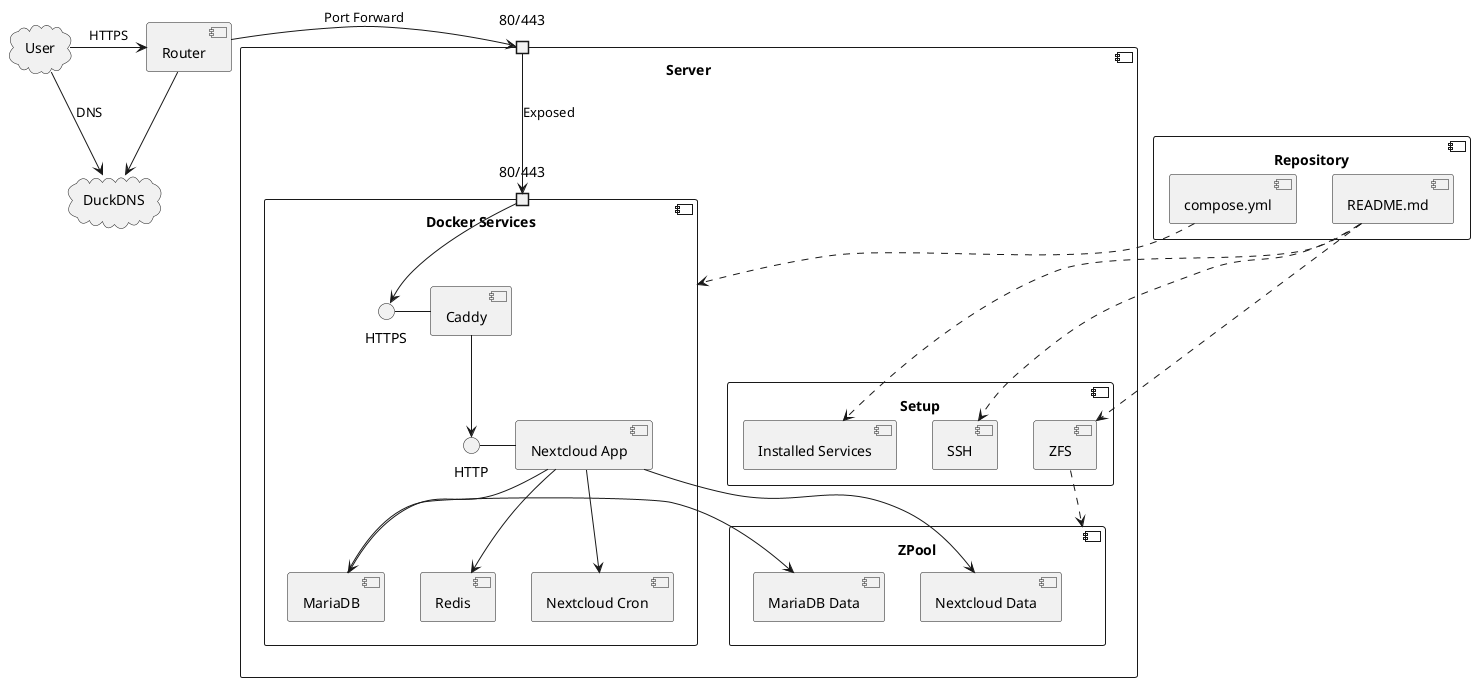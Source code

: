 @startuml
		

component "Router"
cloud "DuckDNS"
cloud "User"

component "Server" {
	portin "80/443" as serverport
	component "Docker Services" as docker {
		portin "80/443" as dockerport
		() "HTTPS" as caddyhttps
		component "Caddy" as caddy
		component "Nextcloud App" as ncapp
		() "HTTP" as nchttp
		component "Redis" as redis
		component "MariaDB" as db
		component "Nextcloud Cron" as nccron
	}
	component "ZPool" {
		component "Nextcloud Data" as ncdata
		component "MariaDB Data" as dbdata
	}
	component "Setup" {
		component "Installed Services" as apps
		component "SSH"
		component "ZFS"
	}
}

component "Repository" {
	component "README.md" as readme
	component "compose.yml" as compose
}

Router -> DuckDNS
User -> Router: HTTPS
User --> DuckDNS : DNS
Router -> serverport : "Port Forward"
serverport -> dockerport : Exposed
dockerport --> caddyhttps
caddy - caddyhttps
caddy --> nchttp
nchttp - ncapp
ncapp -> ncdata
ncapp --> redis
ncapp --> nccron
ncapp --> db
db -> dbdata

readme ..> apps
readme ..> SSH
readme ..> ZFS
compose ..> docker
ZFS ..> ZPool

@enduml